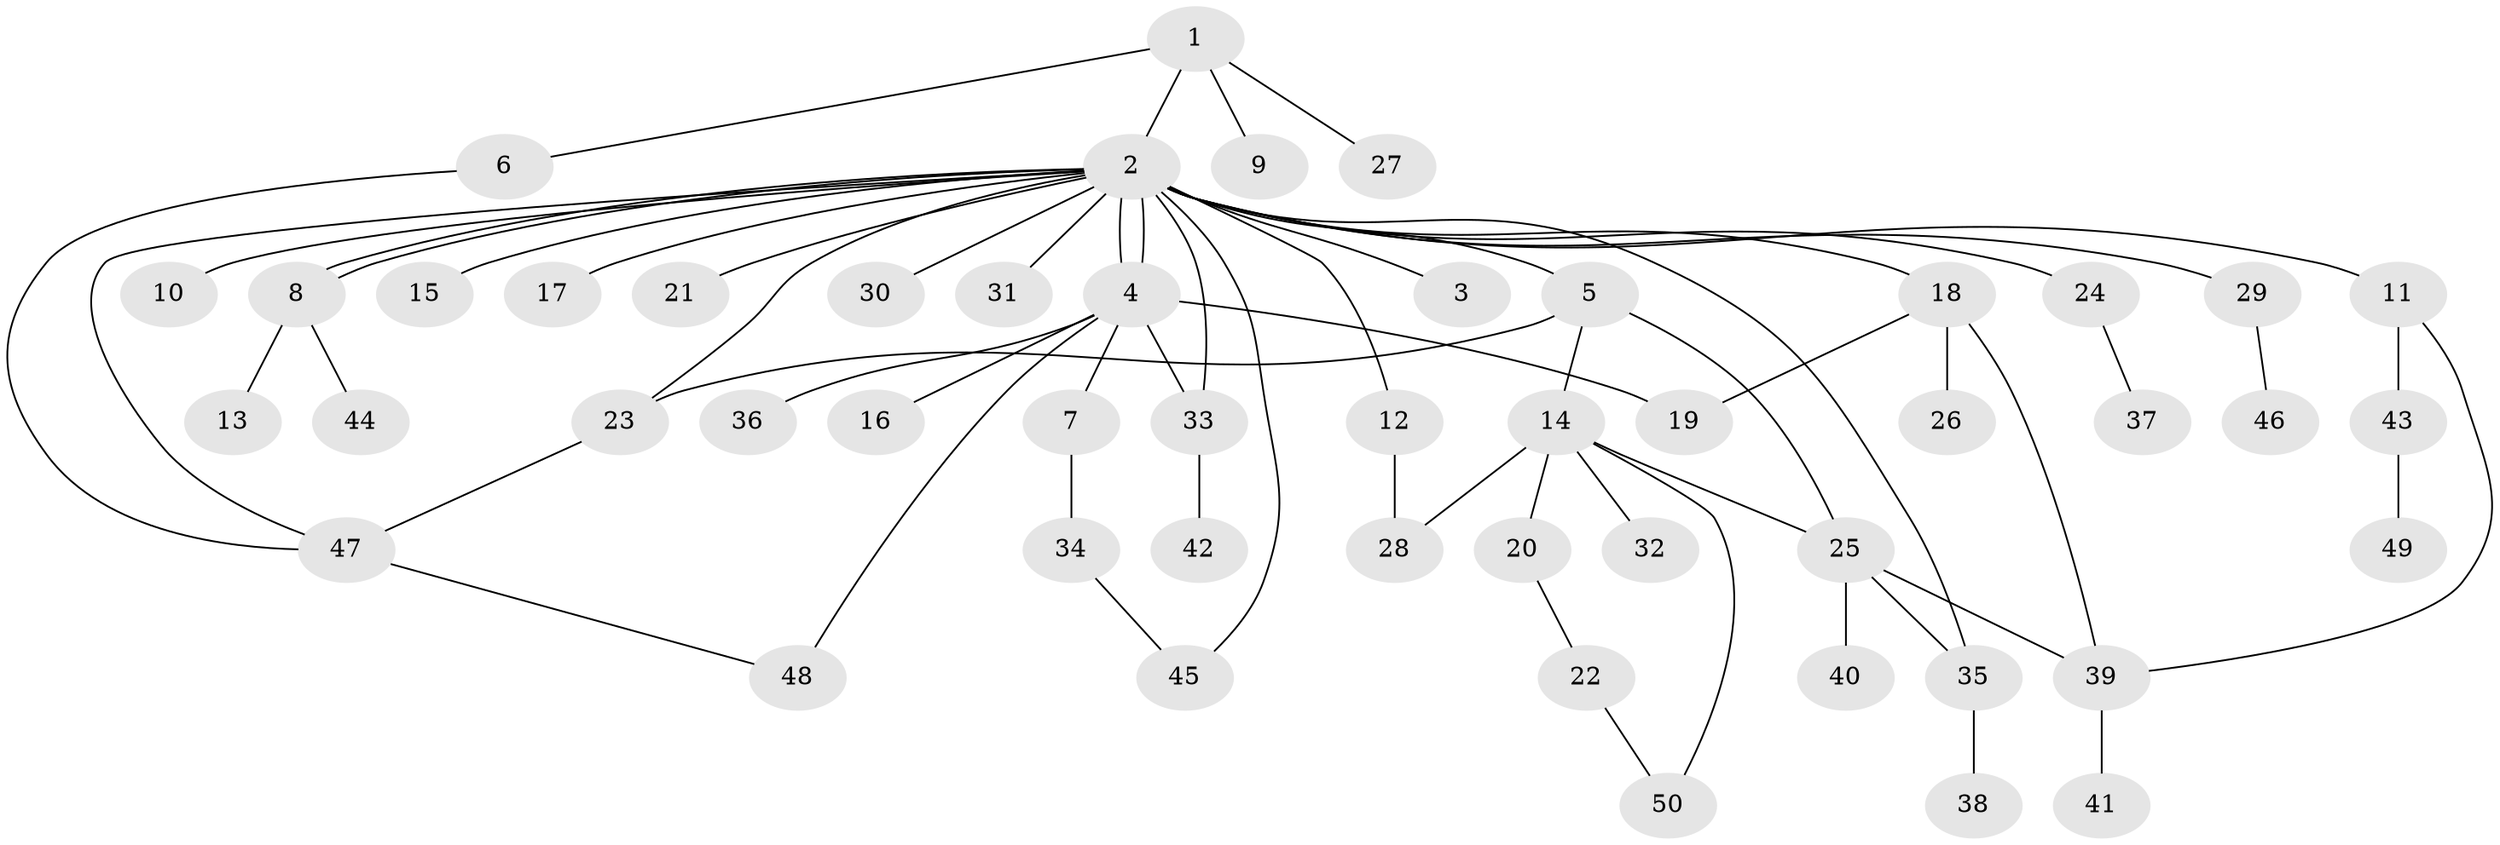// Generated by graph-tools (version 1.1) at 2025/14/03/09/25 04:14:22]
// undirected, 50 vertices, 64 edges
graph export_dot {
graph [start="1"]
  node [color=gray90,style=filled];
  1;
  2;
  3;
  4;
  5;
  6;
  7;
  8;
  9;
  10;
  11;
  12;
  13;
  14;
  15;
  16;
  17;
  18;
  19;
  20;
  21;
  22;
  23;
  24;
  25;
  26;
  27;
  28;
  29;
  30;
  31;
  32;
  33;
  34;
  35;
  36;
  37;
  38;
  39;
  40;
  41;
  42;
  43;
  44;
  45;
  46;
  47;
  48;
  49;
  50;
  1 -- 2;
  1 -- 6;
  1 -- 9;
  1 -- 27;
  2 -- 3;
  2 -- 4;
  2 -- 4;
  2 -- 5;
  2 -- 8;
  2 -- 8;
  2 -- 10;
  2 -- 11;
  2 -- 12;
  2 -- 15;
  2 -- 17;
  2 -- 18;
  2 -- 21;
  2 -- 23;
  2 -- 24;
  2 -- 29;
  2 -- 30;
  2 -- 31;
  2 -- 33;
  2 -- 35;
  2 -- 45;
  2 -- 47;
  4 -- 7;
  4 -- 16;
  4 -- 19;
  4 -- 33;
  4 -- 36;
  4 -- 48;
  5 -- 14;
  5 -- 23;
  5 -- 25;
  6 -- 47;
  7 -- 34;
  8 -- 13;
  8 -- 44;
  11 -- 39;
  11 -- 43;
  12 -- 28;
  14 -- 20;
  14 -- 25;
  14 -- 28;
  14 -- 32;
  14 -- 50;
  18 -- 19;
  18 -- 26;
  18 -- 39;
  20 -- 22;
  22 -- 50;
  23 -- 47;
  24 -- 37;
  25 -- 35;
  25 -- 39;
  25 -- 40;
  29 -- 46;
  33 -- 42;
  34 -- 45;
  35 -- 38;
  39 -- 41;
  43 -- 49;
  47 -- 48;
}
